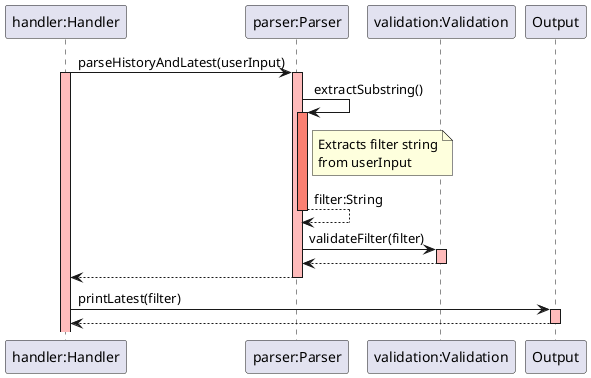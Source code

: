 @startuml
skinparam sequenceReferenceBackgroundColor lightblue
participant "handler:Handler" as Handler
participant "parser:Parser" as Parser
participant "validation:Validation" as Validation


Handler -> Parser: parseHistoryAndLatest(userInput)
activate Handler #FFBBBB
activate Parser #FFBBBB

    Parser -> Parser: extractSubstring() 
    note right of Parser: Extracts filter string\nfrom userInput
    activate Parser #Salmon
    Parser --> Parser: filter:String
    deactivate Parser #Salmon

    Parser -> Validation: validateFilter(filter) 
    activate Validation #FFBBBB
    Validation --> Parser: 
    deactivate Validation #FFBBBB

    Parser --> Handler
deactivate Parser
Handler -> Output : printLatest(filter)
activate Output #FFBBBB
Output --> Handler
deactivate Output
@enduml

